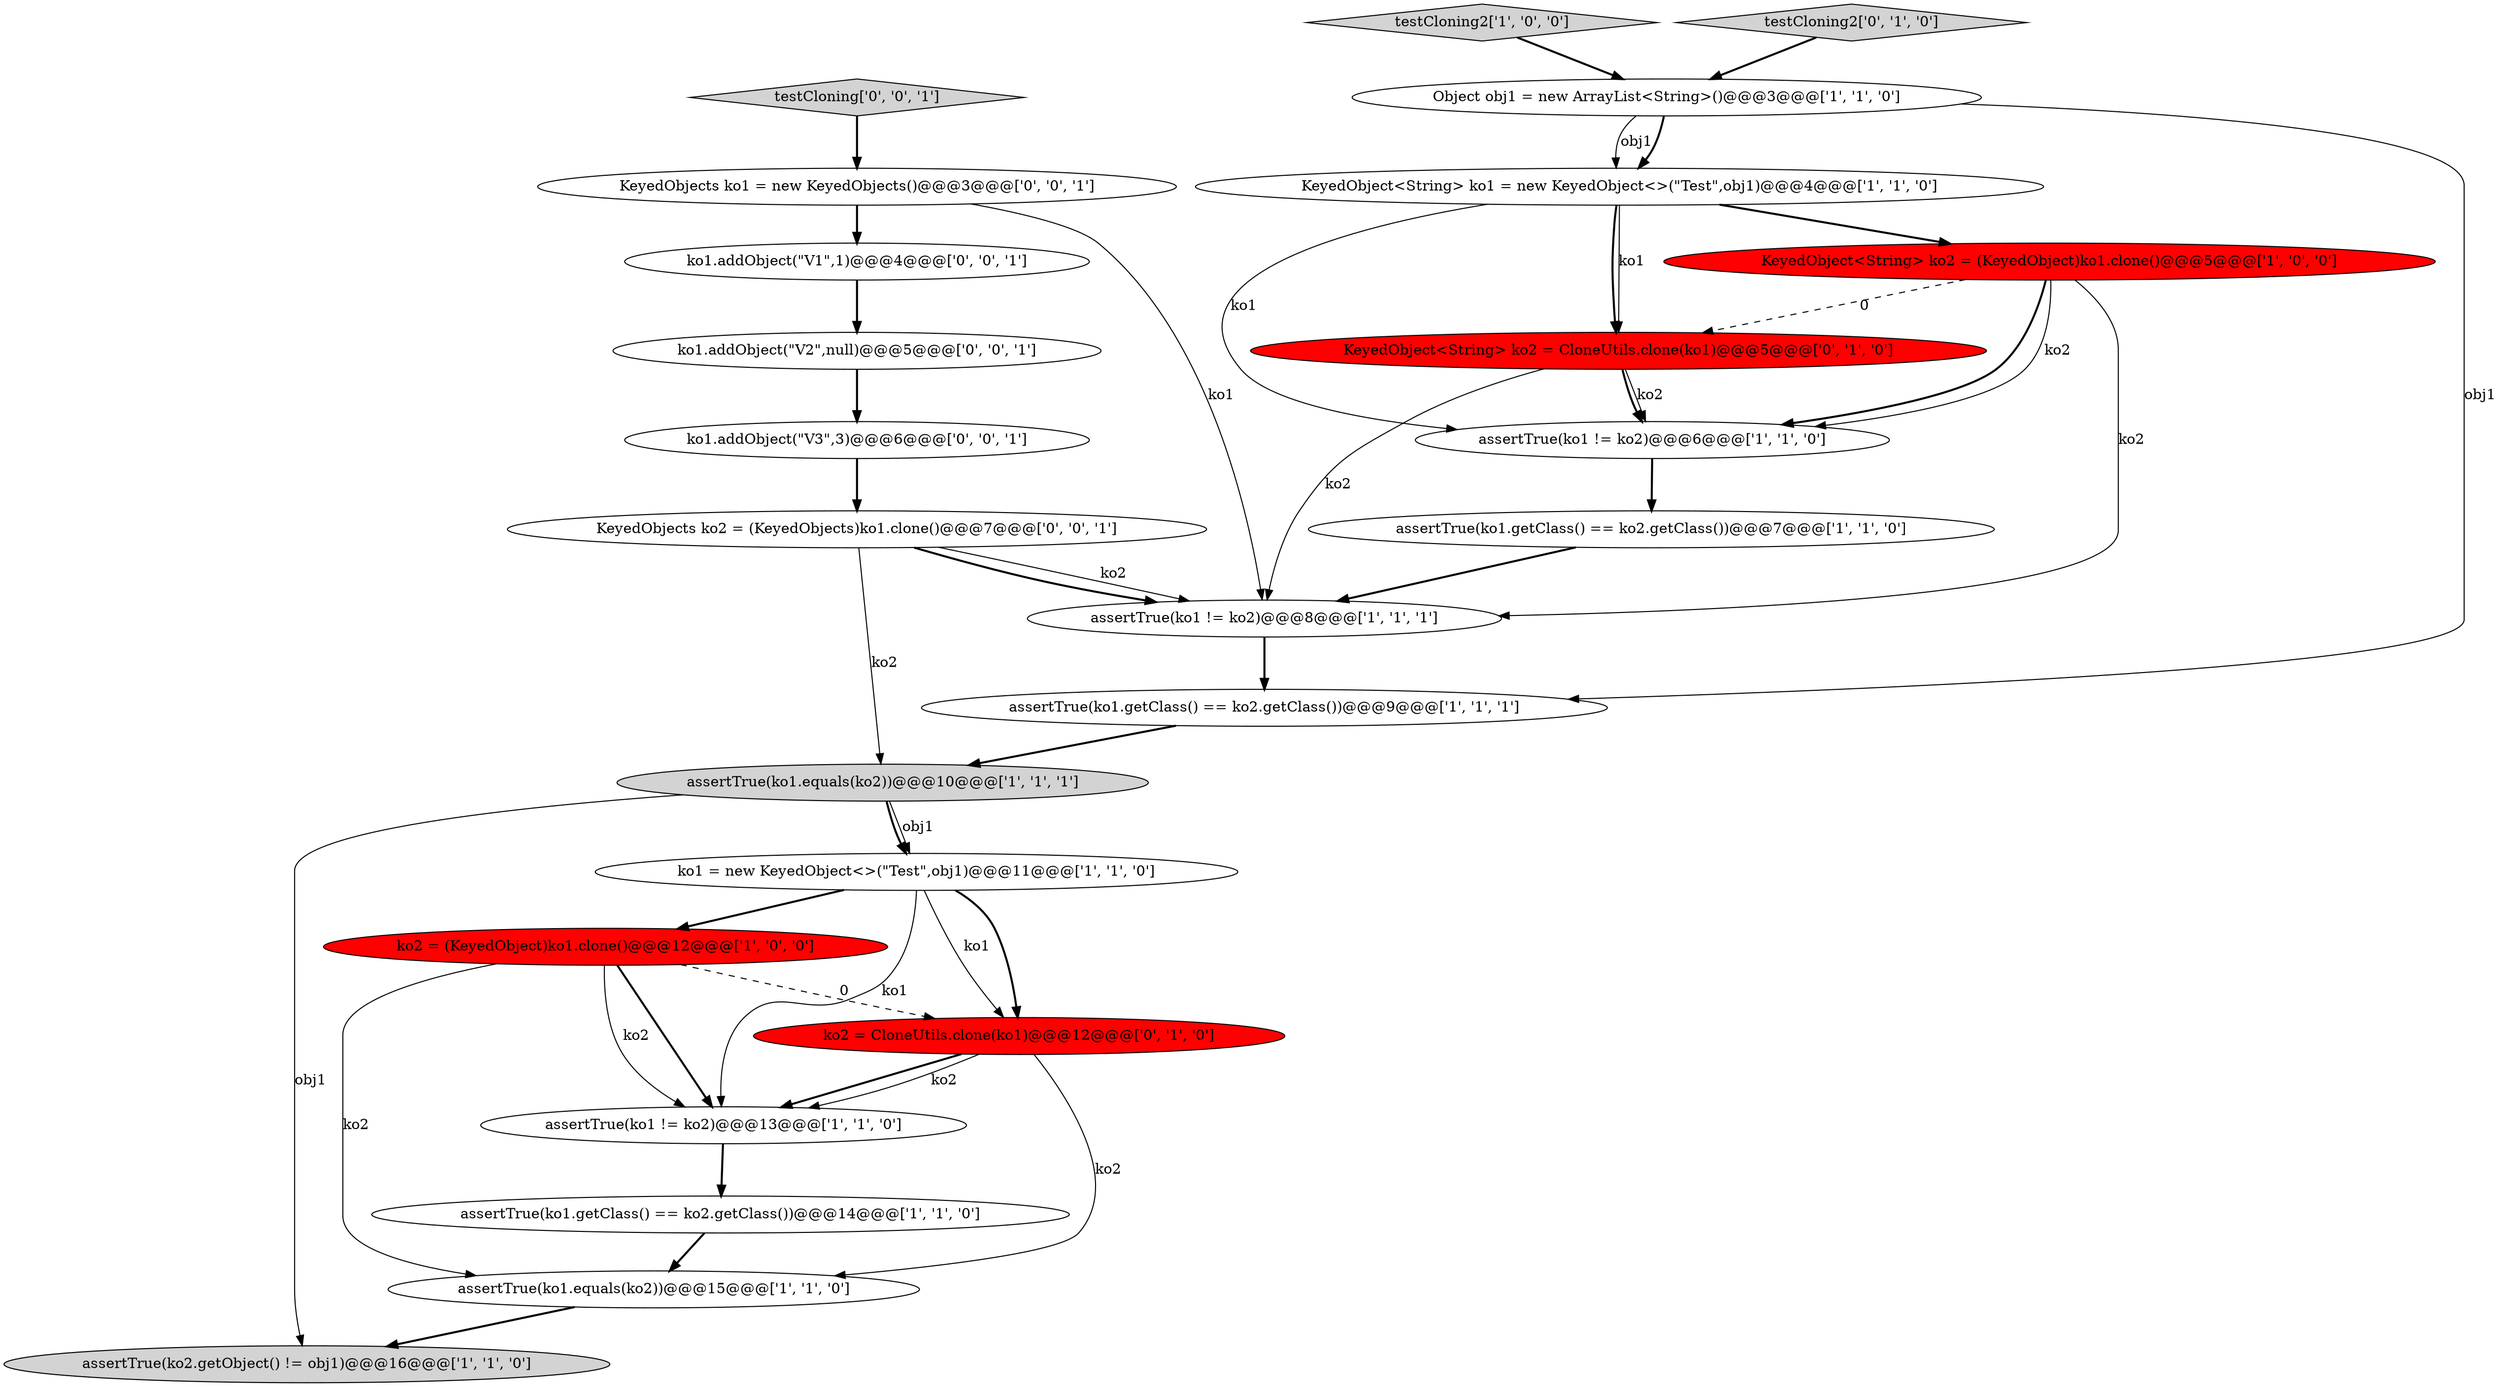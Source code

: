digraph {
15 [style = filled, label = "KeyedObject<String> ko2 = CloneUtils.clone(ko1)@@@5@@@['0', '1', '0']", fillcolor = red, shape = ellipse image = "AAA1AAABBB2BBB"];
21 [style = filled, label = "ko1.addObject(\"V2\",null)@@@5@@@['0', '0', '1']", fillcolor = white, shape = ellipse image = "AAA0AAABBB3BBB"];
2 [style = filled, label = "KeyedObject<String> ko1 = new KeyedObject<>(\"Test\",obj1)@@@4@@@['1', '1', '0']", fillcolor = white, shape = ellipse image = "AAA0AAABBB1BBB"];
11 [style = filled, label = "KeyedObject<String> ko2 = (KeyedObject)ko1.clone()@@@5@@@['1', '0', '0']", fillcolor = red, shape = ellipse image = "AAA1AAABBB1BBB"];
20 [style = filled, label = "ko1.addObject(\"V3\",3)@@@6@@@['0', '0', '1']", fillcolor = white, shape = ellipse image = "AAA0AAABBB3BBB"];
5 [style = filled, label = "testCloning2['1', '0', '0']", fillcolor = lightgray, shape = diamond image = "AAA0AAABBB1BBB"];
13 [style = filled, label = "assertTrue(ko1 != ko2)@@@13@@@['1', '1', '0']", fillcolor = white, shape = ellipse image = "AAA0AAABBB1BBB"];
12 [style = filled, label = "assertTrue(ko1.equals(ko2))@@@15@@@['1', '1', '0']", fillcolor = white, shape = ellipse image = "AAA0AAABBB1BBB"];
9 [style = filled, label = "assertTrue(ko1 != ko2)@@@6@@@['1', '1', '0']", fillcolor = white, shape = ellipse image = "AAA0AAABBB1BBB"];
0 [style = filled, label = "assertTrue(ko1.getClass() == ko2.getClass())@@@9@@@['1', '1', '1']", fillcolor = white, shape = ellipse image = "AAA0AAABBB1BBB"];
14 [style = filled, label = "assertTrue(ko1.getClass() == ko2.getClass())@@@14@@@['1', '1', '0']", fillcolor = white, shape = ellipse image = "AAA0AAABBB1BBB"];
23 [style = filled, label = "KeyedObjects ko2 = (KeyedObjects)ko1.clone()@@@7@@@['0', '0', '1']", fillcolor = white, shape = ellipse image = "AAA0AAABBB3BBB"];
18 [style = filled, label = "testCloning['0', '0', '1']", fillcolor = lightgray, shape = diamond image = "AAA0AAABBB3BBB"];
4 [style = filled, label = "ko2 = (KeyedObject)ko1.clone()@@@12@@@['1', '0', '0']", fillcolor = red, shape = ellipse image = "AAA1AAABBB1BBB"];
6 [style = filled, label = "assertTrue(ko1.getClass() == ko2.getClass())@@@7@@@['1', '1', '0']", fillcolor = white, shape = ellipse image = "AAA0AAABBB1BBB"];
10 [style = filled, label = "assertTrue(ko2.getObject() != obj1)@@@16@@@['1', '1', '0']", fillcolor = lightgray, shape = ellipse image = "AAA0AAABBB1BBB"];
22 [style = filled, label = "ko1.addObject(\"V1\",1)@@@4@@@['0', '0', '1']", fillcolor = white, shape = ellipse image = "AAA0AAABBB3BBB"];
17 [style = filled, label = "testCloning2['0', '1', '0']", fillcolor = lightgray, shape = diamond image = "AAA0AAABBB2BBB"];
7 [style = filled, label = "ko1 = new KeyedObject<>(\"Test\",obj1)@@@11@@@['1', '1', '0']", fillcolor = white, shape = ellipse image = "AAA0AAABBB1BBB"];
16 [style = filled, label = "ko2 = CloneUtils.clone(ko1)@@@12@@@['0', '1', '0']", fillcolor = red, shape = ellipse image = "AAA1AAABBB2BBB"];
19 [style = filled, label = "KeyedObjects ko1 = new KeyedObjects()@@@3@@@['0', '0', '1']", fillcolor = white, shape = ellipse image = "AAA0AAABBB3BBB"];
1 [style = filled, label = "Object obj1 = new ArrayList<String>()@@@3@@@['1', '1', '0']", fillcolor = white, shape = ellipse image = "AAA0AAABBB1BBB"];
8 [style = filled, label = "assertTrue(ko1 != ko2)@@@8@@@['1', '1', '1']", fillcolor = white, shape = ellipse image = "AAA0AAABBB1BBB"];
3 [style = filled, label = "assertTrue(ko1.equals(ko2))@@@10@@@['1', '1', '1']", fillcolor = lightgray, shape = ellipse image = "AAA0AAABBB1BBB"];
0->3 [style = bold, label=""];
2->9 [style = solid, label="ko1"];
16->13 [style = bold, label=""];
15->8 [style = solid, label="ko2"];
4->16 [style = dashed, label="0"];
16->13 [style = solid, label="ko2"];
17->1 [style = bold, label=""];
11->15 [style = dashed, label="0"];
4->13 [style = bold, label=""];
1->2 [style = solid, label="obj1"];
18->19 [style = bold, label=""];
22->21 [style = bold, label=""];
7->4 [style = bold, label=""];
23->8 [style = bold, label=""];
4->12 [style = solid, label="ko2"];
11->9 [style = bold, label=""];
3->10 [style = solid, label="obj1"];
15->9 [style = solid, label="ko2"];
3->7 [style = solid, label="obj1"];
9->6 [style = bold, label=""];
23->3 [style = solid, label="ko2"];
23->8 [style = solid, label="ko2"];
8->0 [style = bold, label=""];
5->1 [style = bold, label=""];
7->13 [style = solid, label="ko1"];
11->8 [style = solid, label="ko2"];
1->0 [style = solid, label="obj1"];
12->10 [style = bold, label=""];
16->12 [style = solid, label="ko2"];
21->20 [style = bold, label=""];
20->23 [style = bold, label=""];
11->9 [style = solid, label="ko2"];
3->7 [style = bold, label=""];
15->9 [style = bold, label=""];
14->12 [style = bold, label=""];
2->15 [style = solid, label="ko1"];
6->8 [style = bold, label=""];
2->15 [style = bold, label=""];
7->16 [style = bold, label=""];
1->2 [style = bold, label=""];
19->8 [style = solid, label="ko1"];
4->13 [style = solid, label="ko2"];
13->14 [style = bold, label=""];
19->22 [style = bold, label=""];
2->11 [style = bold, label=""];
7->16 [style = solid, label="ko1"];
}
